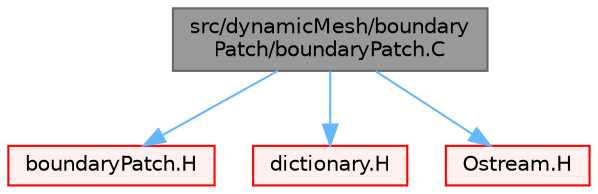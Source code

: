 digraph "src/dynamicMesh/boundaryPatch/boundaryPatch.C"
{
 // LATEX_PDF_SIZE
  bgcolor="transparent";
  edge [fontname=Helvetica,fontsize=10,labelfontname=Helvetica,labelfontsize=10];
  node [fontname=Helvetica,fontsize=10,shape=box,height=0.2,width=0.4];
  Node1 [id="Node000001",label="src/dynamicMesh/boundary\lPatch/boundaryPatch.C",height=0.2,width=0.4,color="gray40", fillcolor="grey60", style="filled", fontcolor="black",tooltip=" "];
  Node1 -> Node2 [id="edge1_Node000001_Node000002",color="steelblue1",style="solid",tooltip=" "];
  Node2 [id="Node000002",label="boundaryPatch.H",height=0.2,width=0.4,color="red", fillcolor="#FFF0F0", style="filled",URL="$boundaryPatch_8H.html",tooltip=" "];
  Node1 -> Node103 [id="edge2_Node000001_Node000103",color="steelblue1",style="solid",tooltip=" "];
  Node103 [id="Node000103",label="dictionary.H",height=0.2,width=0.4,color="red", fillcolor="#FFF0F0", style="filled",URL="$dictionary_8H.html",tooltip=" "];
  Node1 -> Node40 [id="edge3_Node000001_Node000040",color="steelblue1",style="solid",tooltip=" "];
  Node40 [id="Node000040",label="Ostream.H",height=0.2,width=0.4,color="red", fillcolor="#FFF0F0", style="filled",URL="$Ostream_8H.html",tooltip=" "];
}
